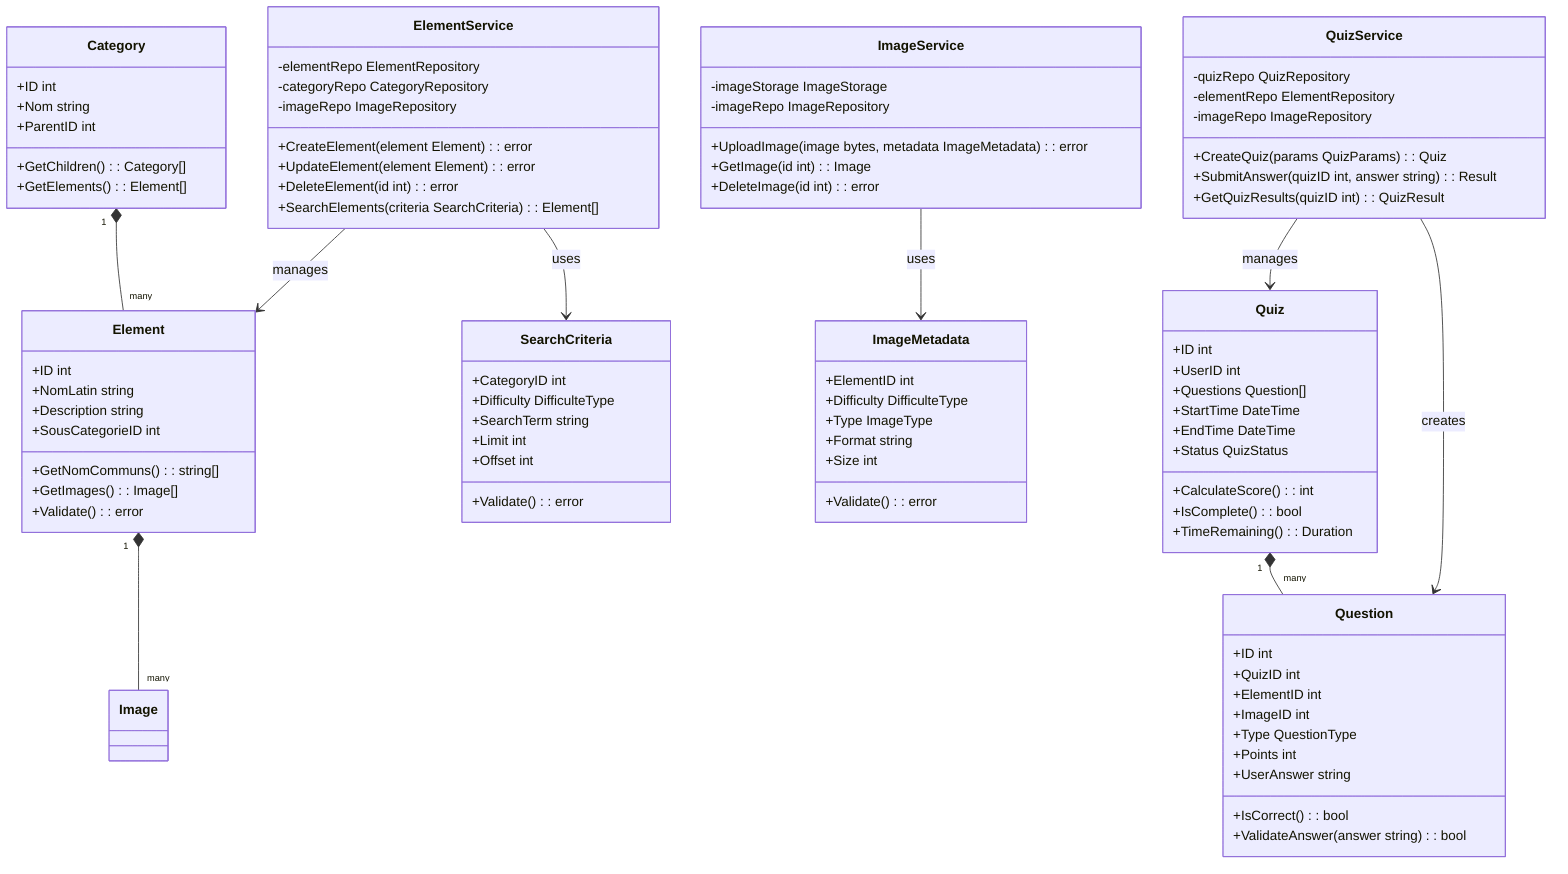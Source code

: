 classDiagram
    %% Core Domain Entities
    class Element {
        +ID int
        +NomLatin string
        +Description string
        +SousCategorieID int
        +GetNomCommuns() : string[]
        +GetImages() : Image[]
        +Validate() : error
    }

    class Category {
        +ID int
        +Nom string
        +ParentID int
        +GetChildren() : Category[]
        +GetElements() : Element[]
    }

    class Quiz {
        +ID int
        +UserID int
        +Questions Question[]
        +StartTime DateTime
        +EndTime DateTime
        +Status QuizStatus
        +CalculateScore() : int
        +IsComplete() : bool
        +TimeRemaining() : Duration
    }

    class Question {
        +ID int
        +QuizID int
        +ElementID int
        +ImageID int
        +Type QuestionType
        +Points int
        +UserAnswer string
        +IsCorrect() : bool
        +ValidateAnswer(answer string) : bool
    }

    %% Services
    class QuizService {
        -quizRepo QuizRepository
        -elementRepo ElementRepository
        -imageRepo ImageRepository
        +CreateQuiz(params QuizParams) : Quiz
        +SubmitAnswer(quizID int, answer string) : Result
        +GetQuizResults(quizID int) : QuizResult
    }

    class ElementService {
        -elementRepo ElementRepository
        -categoryRepo CategoryRepository
        -imageRepo ImageRepository
        +CreateElement(element Element) : error
        +UpdateElement(element Element) : error
        +DeleteElement(id int) : error
        +SearchElements(criteria SearchCriteria) : Element[]
    }

    class ImageService {
        -imageStorage ImageStorage
        -imageRepo ImageRepository
        +UploadImage(image bytes, metadata ImageMetadata) : error
        +GetImage(id int) : Image
        +DeleteImage(id int) : error
    }

    %% Value Objects
    class ImageMetadata {
        +ElementID int
        +Difficulty DifficulteType
        +Type ImageType
        +Format string
        +Size int
        +Validate() : error
    }

    class SearchCriteria {
        +CategoryID int
        +Difficulty DifficulteType
        +SearchTerm string
        +Limit int
        +Offset int
        +Validate() : error
    }

    %% Relations
    Quiz "1" *-- "many" Question
    Element "1" *-- "many" Image
    Category "1" *-- "many" Element
    QuizService --> Quiz : manages
    ElementService --> Element : manages
    ImageService --> ImageMetadata : uses
    QuizService --> Question : creates
    ElementService --> SearchCriteria : uses